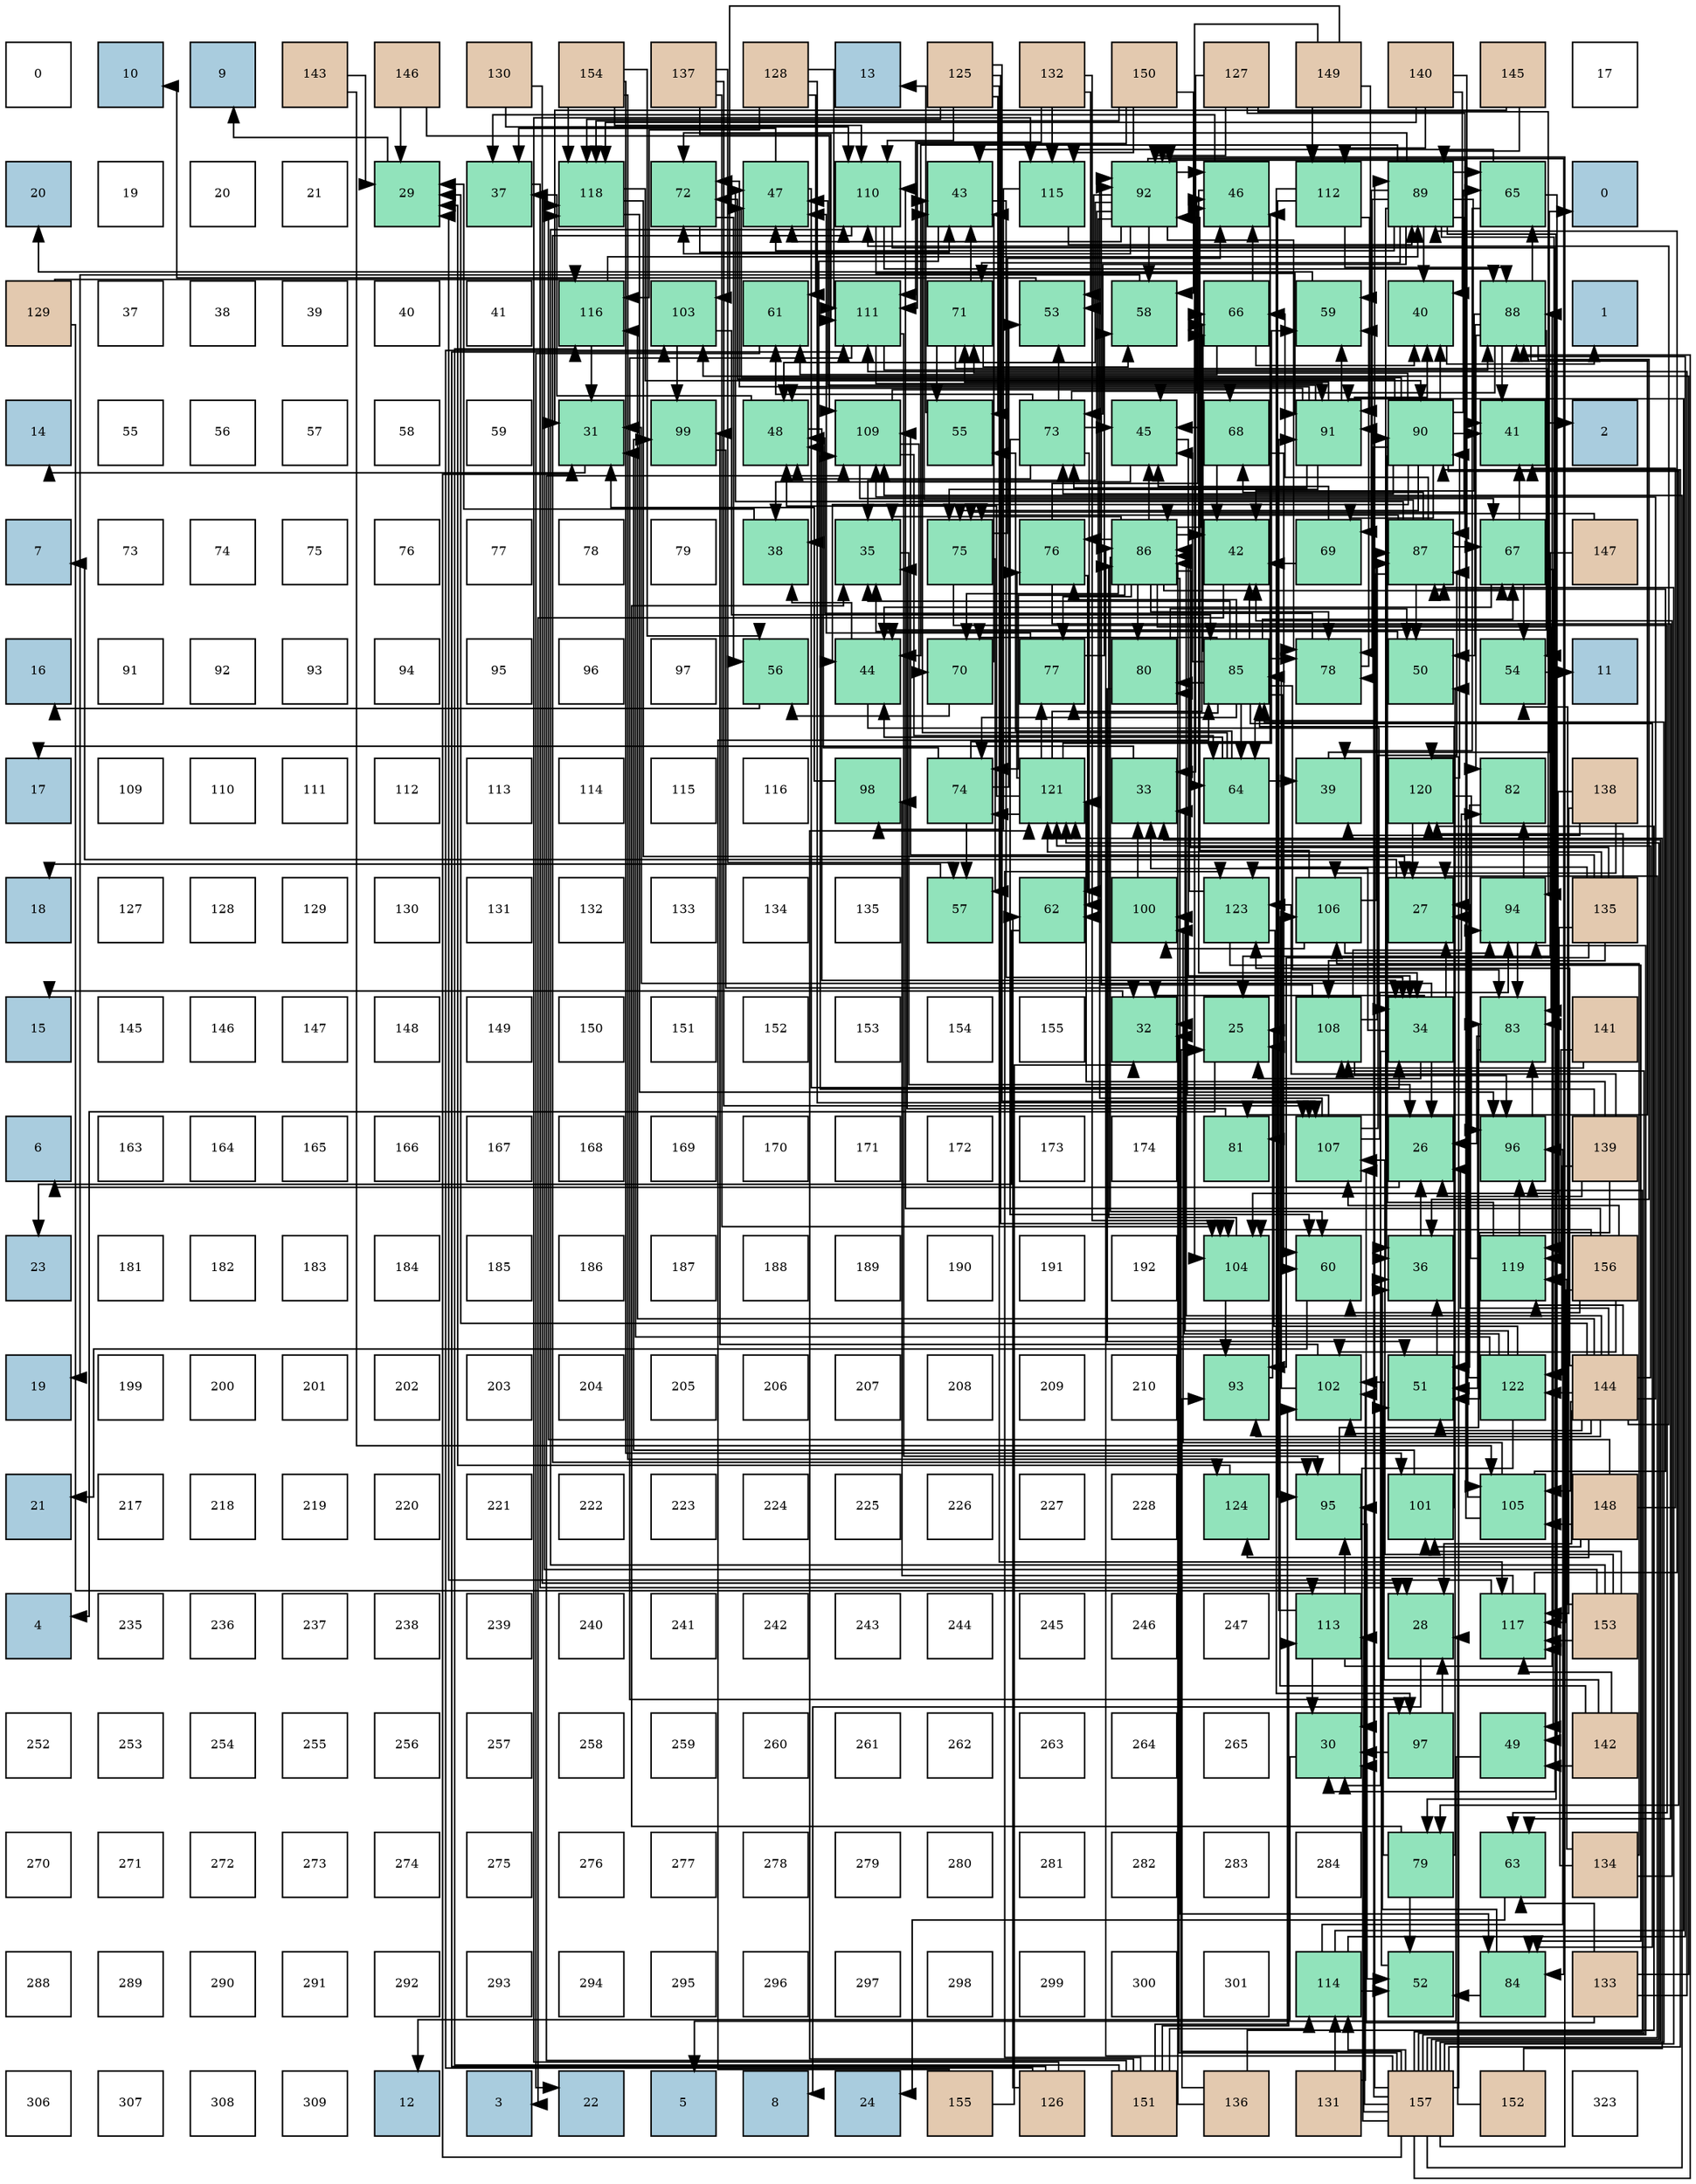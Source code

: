 digraph layout{
 rankdir=TB;
 splines=ortho;
 node [style=filled shape=square fixedsize=true width=0.6];
0[label="0", fontsize=8, fillcolor="#ffffff"];
1[label="10", fontsize=8, fillcolor="#a9ccde"];
2[label="9", fontsize=8, fillcolor="#a9ccde"];
3[label="143", fontsize=8, fillcolor="#e3c9af"];
4[label="146", fontsize=8, fillcolor="#e3c9af"];
5[label="130", fontsize=8, fillcolor="#e3c9af"];
6[label="154", fontsize=8, fillcolor="#e3c9af"];
7[label="137", fontsize=8, fillcolor="#e3c9af"];
8[label="128", fontsize=8, fillcolor="#e3c9af"];
9[label="13", fontsize=8, fillcolor="#a9ccde"];
10[label="125", fontsize=8, fillcolor="#e3c9af"];
11[label="132", fontsize=8, fillcolor="#e3c9af"];
12[label="150", fontsize=8, fillcolor="#e3c9af"];
13[label="127", fontsize=8, fillcolor="#e3c9af"];
14[label="149", fontsize=8, fillcolor="#e3c9af"];
15[label="140", fontsize=8, fillcolor="#e3c9af"];
16[label="145", fontsize=8, fillcolor="#e3c9af"];
17[label="17", fontsize=8, fillcolor="#ffffff"];
18[label="20", fontsize=8, fillcolor="#a9ccde"];
19[label="19", fontsize=8, fillcolor="#ffffff"];
20[label="20", fontsize=8, fillcolor="#ffffff"];
21[label="21", fontsize=8, fillcolor="#ffffff"];
22[label="29", fontsize=8, fillcolor="#91e3bb"];
23[label="37", fontsize=8, fillcolor="#91e3bb"];
24[label="118", fontsize=8, fillcolor="#91e3bb"];
25[label="72", fontsize=8, fillcolor="#91e3bb"];
26[label="47", fontsize=8, fillcolor="#91e3bb"];
27[label="110", fontsize=8, fillcolor="#91e3bb"];
28[label="43", fontsize=8, fillcolor="#91e3bb"];
29[label="115", fontsize=8, fillcolor="#91e3bb"];
30[label="92", fontsize=8, fillcolor="#91e3bb"];
31[label="46", fontsize=8, fillcolor="#91e3bb"];
32[label="112", fontsize=8, fillcolor="#91e3bb"];
33[label="89", fontsize=8, fillcolor="#91e3bb"];
34[label="65", fontsize=8, fillcolor="#91e3bb"];
35[label="0", fontsize=8, fillcolor="#a9ccde"];
36[label="129", fontsize=8, fillcolor="#e3c9af"];
37[label="37", fontsize=8, fillcolor="#ffffff"];
38[label="38", fontsize=8, fillcolor="#ffffff"];
39[label="39", fontsize=8, fillcolor="#ffffff"];
40[label="40", fontsize=8, fillcolor="#ffffff"];
41[label="41", fontsize=8, fillcolor="#ffffff"];
42[label="116", fontsize=8, fillcolor="#91e3bb"];
43[label="103", fontsize=8, fillcolor="#91e3bb"];
44[label="61", fontsize=8, fillcolor="#91e3bb"];
45[label="111", fontsize=8, fillcolor="#91e3bb"];
46[label="71", fontsize=8, fillcolor="#91e3bb"];
47[label="53", fontsize=8, fillcolor="#91e3bb"];
48[label="58", fontsize=8, fillcolor="#91e3bb"];
49[label="66", fontsize=8, fillcolor="#91e3bb"];
50[label="59", fontsize=8, fillcolor="#91e3bb"];
51[label="40", fontsize=8, fillcolor="#91e3bb"];
52[label="88", fontsize=8, fillcolor="#91e3bb"];
53[label="1", fontsize=8, fillcolor="#a9ccde"];
54[label="14", fontsize=8, fillcolor="#a9ccde"];
55[label="55", fontsize=8, fillcolor="#ffffff"];
56[label="56", fontsize=8, fillcolor="#ffffff"];
57[label="57", fontsize=8, fillcolor="#ffffff"];
58[label="58", fontsize=8, fillcolor="#ffffff"];
59[label="59", fontsize=8, fillcolor="#ffffff"];
60[label="31", fontsize=8, fillcolor="#91e3bb"];
61[label="99", fontsize=8, fillcolor="#91e3bb"];
62[label="48", fontsize=8, fillcolor="#91e3bb"];
63[label="109", fontsize=8, fillcolor="#91e3bb"];
64[label="55", fontsize=8, fillcolor="#91e3bb"];
65[label="73", fontsize=8, fillcolor="#91e3bb"];
66[label="45", fontsize=8, fillcolor="#91e3bb"];
67[label="68", fontsize=8, fillcolor="#91e3bb"];
68[label="91", fontsize=8, fillcolor="#91e3bb"];
69[label="90", fontsize=8, fillcolor="#91e3bb"];
70[label="41", fontsize=8, fillcolor="#91e3bb"];
71[label="2", fontsize=8, fillcolor="#a9ccde"];
72[label="7", fontsize=8, fillcolor="#a9ccde"];
73[label="73", fontsize=8, fillcolor="#ffffff"];
74[label="74", fontsize=8, fillcolor="#ffffff"];
75[label="75", fontsize=8, fillcolor="#ffffff"];
76[label="76", fontsize=8, fillcolor="#ffffff"];
77[label="77", fontsize=8, fillcolor="#ffffff"];
78[label="78", fontsize=8, fillcolor="#ffffff"];
79[label="79", fontsize=8, fillcolor="#ffffff"];
80[label="38", fontsize=8, fillcolor="#91e3bb"];
81[label="35", fontsize=8, fillcolor="#91e3bb"];
82[label="75", fontsize=8, fillcolor="#91e3bb"];
83[label="76", fontsize=8, fillcolor="#91e3bb"];
84[label="86", fontsize=8, fillcolor="#91e3bb"];
85[label="42", fontsize=8, fillcolor="#91e3bb"];
86[label="69", fontsize=8, fillcolor="#91e3bb"];
87[label="87", fontsize=8, fillcolor="#91e3bb"];
88[label="67", fontsize=8, fillcolor="#91e3bb"];
89[label="147", fontsize=8, fillcolor="#e3c9af"];
90[label="16", fontsize=8, fillcolor="#a9ccde"];
91[label="91", fontsize=8, fillcolor="#ffffff"];
92[label="92", fontsize=8, fillcolor="#ffffff"];
93[label="93", fontsize=8, fillcolor="#ffffff"];
94[label="94", fontsize=8, fillcolor="#ffffff"];
95[label="95", fontsize=8, fillcolor="#ffffff"];
96[label="96", fontsize=8, fillcolor="#ffffff"];
97[label="97", fontsize=8, fillcolor="#ffffff"];
98[label="56", fontsize=8, fillcolor="#91e3bb"];
99[label="44", fontsize=8, fillcolor="#91e3bb"];
100[label="70", fontsize=8, fillcolor="#91e3bb"];
101[label="77", fontsize=8, fillcolor="#91e3bb"];
102[label="80", fontsize=8, fillcolor="#91e3bb"];
103[label="85", fontsize=8, fillcolor="#91e3bb"];
104[label="78", fontsize=8, fillcolor="#91e3bb"];
105[label="50", fontsize=8, fillcolor="#91e3bb"];
106[label="54", fontsize=8, fillcolor="#91e3bb"];
107[label="11", fontsize=8, fillcolor="#a9ccde"];
108[label="17", fontsize=8, fillcolor="#a9ccde"];
109[label="109", fontsize=8, fillcolor="#ffffff"];
110[label="110", fontsize=8, fillcolor="#ffffff"];
111[label="111", fontsize=8, fillcolor="#ffffff"];
112[label="112", fontsize=8, fillcolor="#ffffff"];
113[label="113", fontsize=8, fillcolor="#ffffff"];
114[label="114", fontsize=8, fillcolor="#ffffff"];
115[label="115", fontsize=8, fillcolor="#ffffff"];
116[label="116", fontsize=8, fillcolor="#ffffff"];
117[label="98", fontsize=8, fillcolor="#91e3bb"];
118[label="74", fontsize=8, fillcolor="#91e3bb"];
119[label="121", fontsize=8, fillcolor="#91e3bb"];
120[label="33", fontsize=8, fillcolor="#91e3bb"];
121[label="64", fontsize=8, fillcolor="#91e3bb"];
122[label="39", fontsize=8, fillcolor="#91e3bb"];
123[label="120", fontsize=8, fillcolor="#91e3bb"];
124[label="82", fontsize=8, fillcolor="#91e3bb"];
125[label="138", fontsize=8, fillcolor="#e3c9af"];
126[label="18", fontsize=8, fillcolor="#a9ccde"];
127[label="127", fontsize=8, fillcolor="#ffffff"];
128[label="128", fontsize=8, fillcolor="#ffffff"];
129[label="129", fontsize=8, fillcolor="#ffffff"];
130[label="130", fontsize=8, fillcolor="#ffffff"];
131[label="131", fontsize=8, fillcolor="#ffffff"];
132[label="132", fontsize=8, fillcolor="#ffffff"];
133[label="133", fontsize=8, fillcolor="#ffffff"];
134[label="134", fontsize=8, fillcolor="#ffffff"];
135[label="135", fontsize=8, fillcolor="#ffffff"];
136[label="57", fontsize=8, fillcolor="#91e3bb"];
137[label="62", fontsize=8, fillcolor="#91e3bb"];
138[label="100", fontsize=8, fillcolor="#91e3bb"];
139[label="123", fontsize=8, fillcolor="#91e3bb"];
140[label="106", fontsize=8, fillcolor="#91e3bb"];
141[label="27", fontsize=8, fillcolor="#91e3bb"];
142[label="94", fontsize=8, fillcolor="#91e3bb"];
143[label="135", fontsize=8, fillcolor="#e3c9af"];
144[label="15", fontsize=8, fillcolor="#a9ccde"];
145[label="145", fontsize=8, fillcolor="#ffffff"];
146[label="146", fontsize=8, fillcolor="#ffffff"];
147[label="147", fontsize=8, fillcolor="#ffffff"];
148[label="148", fontsize=8, fillcolor="#ffffff"];
149[label="149", fontsize=8, fillcolor="#ffffff"];
150[label="150", fontsize=8, fillcolor="#ffffff"];
151[label="151", fontsize=8, fillcolor="#ffffff"];
152[label="152", fontsize=8, fillcolor="#ffffff"];
153[label="153", fontsize=8, fillcolor="#ffffff"];
154[label="154", fontsize=8, fillcolor="#ffffff"];
155[label="155", fontsize=8, fillcolor="#ffffff"];
156[label="32", fontsize=8, fillcolor="#91e3bb"];
157[label="25", fontsize=8, fillcolor="#91e3bb"];
158[label="108", fontsize=8, fillcolor="#91e3bb"];
159[label="34", fontsize=8, fillcolor="#91e3bb"];
160[label="83", fontsize=8, fillcolor="#91e3bb"];
161[label="141", fontsize=8, fillcolor="#e3c9af"];
162[label="6", fontsize=8, fillcolor="#a9ccde"];
163[label="163", fontsize=8, fillcolor="#ffffff"];
164[label="164", fontsize=8, fillcolor="#ffffff"];
165[label="165", fontsize=8, fillcolor="#ffffff"];
166[label="166", fontsize=8, fillcolor="#ffffff"];
167[label="167", fontsize=8, fillcolor="#ffffff"];
168[label="168", fontsize=8, fillcolor="#ffffff"];
169[label="169", fontsize=8, fillcolor="#ffffff"];
170[label="170", fontsize=8, fillcolor="#ffffff"];
171[label="171", fontsize=8, fillcolor="#ffffff"];
172[label="172", fontsize=8, fillcolor="#ffffff"];
173[label="173", fontsize=8, fillcolor="#ffffff"];
174[label="174", fontsize=8, fillcolor="#ffffff"];
175[label="81", fontsize=8, fillcolor="#91e3bb"];
176[label="107", fontsize=8, fillcolor="#91e3bb"];
177[label="26", fontsize=8, fillcolor="#91e3bb"];
178[label="96", fontsize=8, fillcolor="#91e3bb"];
179[label="139", fontsize=8, fillcolor="#e3c9af"];
180[label="23", fontsize=8, fillcolor="#a9ccde"];
181[label="181", fontsize=8, fillcolor="#ffffff"];
182[label="182", fontsize=8, fillcolor="#ffffff"];
183[label="183", fontsize=8, fillcolor="#ffffff"];
184[label="184", fontsize=8, fillcolor="#ffffff"];
185[label="185", fontsize=8, fillcolor="#ffffff"];
186[label="186", fontsize=8, fillcolor="#ffffff"];
187[label="187", fontsize=8, fillcolor="#ffffff"];
188[label="188", fontsize=8, fillcolor="#ffffff"];
189[label="189", fontsize=8, fillcolor="#ffffff"];
190[label="190", fontsize=8, fillcolor="#ffffff"];
191[label="191", fontsize=8, fillcolor="#ffffff"];
192[label="192", fontsize=8, fillcolor="#ffffff"];
193[label="104", fontsize=8, fillcolor="#91e3bb"];
194[label="60", fontsize=8, fillcolor="#91e3bb"];
195[label="36", fontsize=8, fillcolor="#91e3bb"];
196[label="119", fontsize=8, fillcolor="#91e3bb"];
197[label="156", fontsize=8, fillcolor="#e3c9af"];
198[label="19", fontsize=8, fillcolor="#a9ccde"];
199[label="199", fontsize=8, fillcolor="#ffffff"];
200[label="200", fontsize=8, fillcolor="#ffffff"];
201[label="201", fontsize=8, fillcolor="#ffffff"];
202[label="202", fontsize=8, fillcolor="#ffffff"];
203[label="203", fontsize=8, fillcolor="#ffffff"];
204[label="204", fontsize=8, fillcolor="#ffffff"];
205[label="205", fontsize=8, fillcolor="#ffffff"];
206[label="206", fontsize=8, fillcolor="#ffffff"];
207[label="207", fontsize=8, fillcolor="#ffffff"];
208[label="208", fontsize=8, fillcolor="#ffffff"];
209[label="209", fontsize=8, fillcolor="#ffffff"];
210[label="210", fontsize=8, fillcolor="#ffffff"];
211[label="93", fontsize=8, fillcolor="#91e3bb"];
212[label="102", fontsize=8, fillcolor="#91e3bb"];
213[label="51", fontsize=8, fillcolor="#91e3bb"];
214[label="122", fontsize=8, fillcolor="#91e3bb"];
215[label="144", fontsize=8, fillcolor="#e3c9af"];
216[label="21", fontsize=8, fillcolor="#a9ccde"];
217[label="217", fontsize=8, fillcolor="#ffffff"];
218[label="218", fontsize=8, fillcolor="#ffffff"];
219[label="219", fontsize=8, fillcolor="#ffffff"];
220[label="220", fontsize=8, fillcolor="#ffffff"];
221[label="221", fontsize=8, fillcolor="#ffffff"];
222[label="222", fontsize=8, fillcolor="#ffffff"];
223[label="223", fontsize=8, fillcolor="#ffffff"];
224[label="224", fontsize=8, fillcolor="#ffffff"];
225[label="225", fontsize=8, fillcolor="#ffffff"];
226[label="226", fontsize=8, fillcolor="#ffffff"];
227[label="227", fontsize=8, fillcolor="#ffffff"];
228[label="228", fontsize=8, fillcolor="#ffffff"];
229[label="124", fontsize=8, fillcolor="#91e3bb"];
230[label="95", fontsize=8, fillcolor="#91e3bb"];
231[label="101", fontsize=8, fillcolor="#91e3bb"];
232[label="105", fontsize=8, fillcolor="#91e3bb"];
233[label="148", fontsize=8, fillcolor="#e3c9af"];
234[label="4", fontsize=8, fillcolor="#a9ccde"];
235[label="235", fontsize=8, fillcolor="#ffffff"];
236[label="236", fontsize=8, fillcolor="#ffffff"];
237[label="237", fontsize=8, fillcolor="#ffffff"];
238[label="238", fontsize=8, fillcolor="#ffffff"];
239[label="239", fontsize=8, fillcolor="#ffffff"];
240[label="240", fontsize=8, fillcolor="#ffffff"];
241[label="241", fontsize=8, fillcolor="#ffffff"];
242[label="242", fontsize=8, fillcolor="#ffffff"];
243[label="243", fontsize=8, fillcolor="#ffffff"];
244[label="244", fontsize=8, fillcolor="#ffffff"];
245[label="245", fontsize=8, fillcolor="#ffffff"];
246[label="246", fontsize=8, fillcolor="#ffffff"];
247[label="247", fontsize=8, fillcolor="#ffffff"];
248[label="113", fontsize=8, fillcolor="#91e3bb"];
249[label="28", fontsize=8, fillcolor="#91e3bb"];
250[label="117", fontsize=8, fillcolor="#91e3bb"];
251[label="153", fontsize=8, fillcolor="#e3c9af"];
252[label="252", fontsize=8, fillcolor="#ffffff"];
253[label="253", fontsize=8, fillcolor="#ffffff"];
254[label="254", fontsize=8, fillcolor="#ffffff"];
255[label="255", fontsize=8, fillcolor="#ffffff"];
256[label="256", fontsize=8, fillcolor="#ffffff"];
257[label="257", fontsize=8, fillcolor="#ffffff"];
258[label="258", fontsize=8, fillcolor="#ffffff"];
259[label="259", fontsize=8, fillcolor="#ffffff"];
260[label="260", fontsize=8, fillcolor="#ffffff"];
261[label="261", fontsize=8, fillcolor="#ffffff"];
262[label="262", fontsize=8, fillcolor="#ffffff"];
263[label="263", fontsize=8, fillcolor="#ffffff"];
264[label="264", fontsize=8, fillcolor="#ffffff"];
265[label="265", fontsize=8, fillcolor="#ffffff"];
266[label="30", fontsize=8, fillcolor="#91e3bb"];
267[label="97", fontsize=8, fillcolor="#91e3bb"];
268[label="49", fontsize=8, fillcolor="#91e3bb"];
269[label="142", fontsize=8, fillcolor="#e3c9af"];
270[label="270", fontsize=8, fillcolor="#ffffff"];
271[label="271", fontsize=8, fillcolor="#ffffff"];
272[label="272", fontsize=8, fillcolor="#ffffff"];
273[label="273", fontsize=8, fillcolor="#ffffff"];
274[label="274", fontsize=8, fillcolor="#ffffff"];
275[label="275", fontsize=8, fillcolor="#ffffff"];
276[label="276", fontsize=8, fillcolor="#ffffff"];
277[label="277", fontsize=8, fillcolor="#ffffff"];
278[label="278", fontsize=8, fillcolor="#ffffff"];
279[label="279", fontsize=8, fillcolor="#ffffff"];
280[label="280", fontsize=8, fillcolor="#ffffff"];
281[label="281", fontsize=8, fillcolor="#ffffff"];
282[label="282", fontsize=8, fillcolor="#ffffff"];
283[label="283", fontsize=8, fillcolor="#ffffff"];
284[label="284", fontsize=8, fillcolor="#ffffff"];
285[label="79", fontsize=8, fillcolor="#91e3bb"];
286[label="63", fontsize=8, fillcolor="#91e3bb"];
287[label="134", fontsize=8, fillcolor="#e3c9af"];
288[label="288", fontsize=8, fillcolor="#ffffff"];
289[label="289", fontsize=8, fillcolor="#ffffff"];
290[label="290", fontsize=8, fillcolor="#ffffff"];
291[label="291", fontsize=8, fillcolor="#ffffff"];
292[label="292", fontsize=8, fillcolor="#ffffff"];
293[label="293", fontsize=8, fillcolor="#ffffff"];
294[label="294", fontsize=8, fillcolor="#ffffff"];
295[label="295", fontsize=8, fillcolor="#ffffff"];
296[label="296", fontsize=8, fillcolor="#ffffff"];
297[label="297", fontsize=8, fillcolor="#ffffff"];
298[label="298", fontsize=8, fillcolor="#ffffff"];
299[label="299", fontsize=8, fillcolor="#ffffff"];
300[label="300", fontsize=8, fillcolor="#ffffff"];
301[label="301", fontsize=8, fillcolor="#ffffff"];
302[label="114", fontsize=8, fillcolor="#91e3bb"];
303[label="52", fontsize=8, fillcolor="#91e3bb"];
304[label="84", fontsize=8, fillcolor="#91e3bb"];
305[label="133", fontsize=8, fillcolor="#e3c9af"];
306[label="306", fontsize=8, fillcolor="#ffffff"];
307[label="307", fontsize=8, fillcolor="#ffffff"];
308[label="308", fontsize=8, fillcolor="#ffffff"];
309[label="309", fontsize=8, fillcolor="#ffffff"];
310[label="12", fontsize=8, fillcolor="#a9ccde"];
311[label="3", fontsize=8, fillcolor="#a9ccde"];
312[label="22", fontsize=8, fillcolor="#a9ccde"];
313[label="5", fontsize=8, fillcolor="#a9ccde"];
314[label="8", fontsize=8, fillcolor="#a9ccde"];
315[label="24", fontsize=8, fillcolor="#a9ccde"];
316[label="155", fontsize=8, fillcolor="#e3c9af"];
317[label="126", fontsize=8, fillcolor="#e3c9af"];
318[label="151", fontsize=8, fillcolor="#e3c9af"];
319[label="136", fontsize=8, fillcolor="#e3c9af"];
320[label="131", fontsize=8, fillcolor="#e3c9af"];
321[label="157", fontsize=8, fillcolor="#e3c9af"];
322[label="152", fontsize=8, fillcolor="#e3c9af"];
323[label="323", fontsize=8, fillcolor="#ffffff"];
edge [constraint=false, style=vis];157 -> 234;
177 -> 162;
141 -> 72;
249 -> 314;
22 -> 2;
266 -> 310;
60 -> 54;
156 -> 144;
120 -> 108;
159 -> 157;
159 -> 177;
159 -> 141;
159 -> 266;
159 -> 60;
159 -> 156;
159 -> 120;
81 -> 177;
195 -> 177;
23 -> 249;
80 -> 22;
122 -> 35;
51 -> 53;
70 -> 71;
85 -> 311;
28 -> 159;
28 -> 80;
99 -> 159;
99 -> 80;
66 -> 159;
66 -> 80;
31 -> 159;
31 -> 23;
26 -> 159;
26 -> 23;
62 -> 159;
62 -> 23;
268 -> 313;
105 -> 81;
213 -> 195;
303 -> 195;
47 -> 1;
106 -> 107;
64 -> 9;
98 -> 90;
136 -> 126;
48 -> 198;
50 -> 18;
194 -> 216;
44 -> 312;
137 -> 180;
286 -> 315;
121 -> 122;
121 -> 28;
121 -> 99;
121 -> 64;
34 -> 122;
34 -> 28;
34 -> 268;
49 -> 51;
49 -> 31;
49 -> 44;
88 -> 70;
88 -> 99;
88 -> 268;
88 -> 106;
67 -> 85;
67 -> 66;
67 -> 194;
86 -> 85;
86 -> 66;
100 -> 28;
100 -> 98;
46 -> 28;
46 -> 106;
46 -> 64;
46 -> 48;
25 -> 28;
25 -> 98;
65 -> 66;
65 -> 31;
65 -> 62;
65 -> 47;
65 -> 194;
65 -> 44;
65 -> 137;
118 -> 31;
118 -> 62;
118 -> 47;
118 -> 136;
82 -> 31;
82 -> 136;
82 -> 286;
83 -> 31;
83 -> 137;
83 -> 286;
101 -> 26;
101 -> 48;
104 -> 62;
104 -> 50;
285 -> 81;
285 -> 105;
285 -> 213;
285 -> 303;
102 -> 105;
102 -> 213;
175 -> 81;
124 -> 213;
160 -> 177;
160 -> 213;
304 -> 195;
304 -> 303;
103 -> 81;
103 -> 85;
103 -> 66;
103 -> 194;
103 -> 121;
103 -> 49;
103 -> 88;
103 -> 100;
103 -> 118;
103 -> 83;
103 -> 101;
103 -> 104;
103 -> 102;
103 -> 160;
103 -> 304;
84 -> 81;
84 -> 85;
84 -> 66;
84 -> 194;
84 -> 121;
84 -> 49;
84 -> 88;
84 -> 100;
84 -> 118;
84 -> 83;
84 -> 101;
84 -> 104;
84 -> 102;
84 -> 160;
84 -> 304;
87 -> 28;
87 -> 26;
87 -> 105;
87 -> 121;
87 -> 49;
87 -> 88;
87 -> 67;
87 -> 82;
52 -> 195;
52 -> 70;
52 -> 85;
52 -> 99;
52 -> 66;
52 -> 105;
52 -> 34;
52 -> 175;
52 -> 124;
33 -> 195;
33 -> 51;
33 -> 70;
33 -> 99;
33 -> 26;
33 -> 34;
33 -> 86;
33 -> 46;
33 -> 25;
33 -> 65;
33 -> 82;
33 -> 104;
33 -> 285;
33 -> 160;
69 -> 195;
69 -> 51;
69 -> 70;
69 -> 99;
69 -> 26;
69 -> 34;
69 -> 86;
69 -> 46;
69 -> 25;
69 -> 65;
69 -> 82;
69 -> 104;
69 -> 285;
68 -> 51;
68 -> 26;
68 -> 62;
68 -> 50;
68 -> 46;
68 -> 25;
68 -> 65;
68 -> 82;
30 -> 81;
30 -> 31;
30 -> 26;
30 -> 62;
30 -> 47;
30 -> 48;
30 -> 137;
30 -> 25;
30 -> 104;
30 -> 304;
211 -> 157;
142 -> 124;
142 -> 160;
230 -> 303;
230 -> 160;
178 -> 160;
267 -> 249;
267 -> 266;
117 -> 60;
61 -> 156;
138 -> 120;
231 -> 103;
231 -> 61;
212 -> 103;
212 -> 61;
43 -> 103;
43 -> 61;
193 -> 84;
193 -> 211;
232 -> 87;
232 -> 30;
232 -> 142;
232 -> 138;
140 -> 87;
140 -> 30;
140 -> 142;
140 -> 138;
176 -> 87;
176 -> 30;
176 -> 142;
176 -> 138;
158 -> 124;
158 -> 87;
158 -> 30;
158 -> 178;
63 -> 121;
63 -> 88;
63 -> 67;
63 -> 100;
27 -> 266;
27 -> 52;
27 -> 68;
27 -> 230;
45 -> 52;
45 -> 68;
45 -> 230;
45 -> 267;
32 -> 52;
32 -> 68;
32 -> 230;
32 -> 267;
248 -> 266;
248 -> 52;
248 -> 68;
248 -> 230;
302 -> 303;
302 -> 52;
302 -> 68;
302 -> 178;
29 -> 33;
29 -> 117;
42 -> 60;
42 -> 33;
250 -> 22;
250 -> 33;
250 -> 117;
24 -> 141;
24 -> 69;
24 -> 178;
196 -> 141;
196 -> 69;
196 -> 178;
123 -> 141;
123 -> 69;
123 -> 178;
119 -> 62;
119 -> 50;
119 -> 49;
119 -> 118;
119 -> 83;
119 -> 101;
214 -> 157;
214 -> 141;
214 -> 266;
214 -> 60;
214 -> 156;
214 -> 120;
139 -> 102;
139 -> 175;
139 -> 304;
229 -> 22;
10 -> 64;
10 -> 193;
10 -> 176;
10 -> 27;
10 -> 250;
10 -> 24;
317 -> 137;
317 -> 43;
317 -> 45;
317 -> 29;
13 -> 120;
13 -> 87;
13 -> 30;
13 -> 142;
8 -> 44;
8 -> 176;
8 -> 45;
8 -> 42;
36 -> 248;
36 -> 42;
5 -> 249;
5 -> 27;
320 -> 212;
320 -> 302;
11 -> 47;
11 -> 193;
11 -> 45;
11 -> 29;
305 -> 286;
305 -> 43;
305 -> 176;
305 -> 45;
287 -> 85;
287 -> 140;
287 -> 250;
287 -> 196;
143 -> 84;
143 -> 211;
143 -> 158;
143 -> 63;
143 -> 196;
143 -> 123;
143 -> 119;
143 -> 139;
319 -> 84;
319 -> 211;
319 -> 123;
7 -> 136;
7 -> 193;
7 -> 176;
7 -> 45;
125 -> 122;
125 -> 193;
125 -> 140;
125 -> 250;
179 -> 177;
179 -> 213;
179 -> 63;
179 -> 119;
179 -> 214;
179 -> 139;
15 -> 51;
15 -> 232;
15 -> 32;
15 -> 24;
161 -> 158;
161 -> 196;
269 -> 268;
269 -> 212;
269 -> 140;
269 -> 250;
3 -> 22;
3 -> 232;
215 -> 177;
215 -> 249;
215 -> 22;
215 -> 213;
215 -> 84;
215 -> 211;
215 -> 212;
215 -> 232;
215 -> 63;
215 -> 27;
215 -> 42;
215 -> 196;
215 -> 119;
215 -> 214;
215 -> 139;
16 -> 60;
16 -> 33;
4 -> 22;
4 -> 63;
89 -> 157;
89 -> 84;
233 -> 70;
233 -> 231;
233 -> 232;
233 -> 24;
233 -> 229;
14 -> 50;
14 -> 43;
14 -> 193;
14 -> 32;
12 -> 48;
12 -> 45;
12 -> 29;
12 -> 24;
318 -> 212;
318 -> 63;
318 -> 248;
318 -> 302;
318 -> 42;
318 -> 119;
318 -> 139;
322 -> 249;
322 -> 119;
251 -> 106;
251 -> 231;
251 -> 176;
251 -> 27;
251 -> 250;
251 -> 24;
6 -> 98;
6 -> 231;
6 -> 27;
6 -> 24;
6 -> 229;
316 -> 156;
316 -> 103;
197 -> 194;
197 -> 212;
197 -> 193;
197 -> 176;
197 -> 27;
197 -> 250;
321 -> 157;
321 -> 141;
321 -> 266;
321 -> 60;
321 -> 156;
321 -> 120;
321 -> 103;
321 -> 84;
321 -> 87;
321 -> 52;
321 -> 33;
321 -> 69;
321 -> 68;
321 -> 30;
321 -> 142;
321 -> 230;
321 -> 178;
321 -> 158;
321 -> 63;
321 -> 248;
321 -> 302;
321 -> 123;
321 -> 119;
edge [constraint=true, style=invis];
0 -> 18 -> 36 -> 54 -> 72 -> 90 -> 108 -> 126 -> 144 -> 162 -> 180 -> 198 -> 216 -> 234 -> 252 -> 270 -> 288 -> 306;
1 -> 19 -> 37 -> 55 -> 73 -> 91 -> 109 -> 127 -> 145 -> 163 -> 181 -> 199 -> 217 -> 235 -> 253 -> 271 -> 289 -> 307;
2 -> 20 -> 38 -> 56 -> 74 -> 92 -> 110 -> 128 -> 146 -> 164 -> 182 -> 200 -> 218 -> 236 -> 254 -> 272 -> 290 -> 308;
3 -> 21 -> 39 -> 57 -> 75 -> 93 -> 111 -> 129 -> 147 -> 165 -> 183 -> 201 -> 219 -> 237 -> 255 -> 273 -> 291 -> 309;
4 -> 22 -> 40 -> 58 -> 76 -> 94 -> 112 -> 130 -> 148 -> 166 -> 184 -> 202 -> 220 -> 238 -> 256 -> 274 -> 292 -> 310;
5 -> 23 -> 41 -> 59 -> 77 -> 95 -> 113 -> 131 -> 149 -> 167 -> 185 -> 203 -> 221 -> 239 -> 257 -> 275 -> 293 -> 311;
6 -> 24 -> 42 -> 60 -> 78 -> 96 -> 114 -> 132 -> 150 -> 168 -> 186 -> 204 -> 222 -> 240 -> 258 -> 276 -> 294 -> 312;
7 -> 25 -> 43 -> 61 -> 79 -> 97 -> 115 -> 133 -> 151 -> 169 -> 187 -> 205 -> 223 -> 241 -> 259 -> 277 -> 295 -> 313;
8 -> 26 -> 44 -> 62 -> 80 -> 98 -> 116 -> 134 -> 152 -> 170 -> 188 -> 206 -> 224 -> 242 -> 260 -> 278 -> 296 -> 314;
9 -> 27 -> 45 -> 63 -> 81 -> 99 -> 117 -> 135 -> 153 -> 171 -> 189 -> 207 -> 225 -> 243 -> 261 -> 279 -> 297 -> 315;
10 -> 28 -> 46 -> 64 -> 82 -> 100 -> 118 -> 136 -> 154 -> 172 -> 190 -> 208 -> 226 -> 244 -> 262 -> 280 -> 298 -> 316;
11 -> 29 -> 47 -> 65 -> 83 -> 101 -> 119 -> 137 -> 155 -> 173 -> 191 -> 209 -> 227 -> 245 -> 263 -> 281 -> 299 -> 317;
12 -> 30 -> 48 -> 66 -> 84 -> 102 -> 120 -> 138 -> 156 -> 174 -> 192 -> 210 -> 228 -> 246 -> 264 -> 282 -> 300 -> 318;
13 -> 31 -> 49 -> 67 -> 85 -> 103 -> 121 -> 139 -> 157 -> 175 -> 193 -> 211 -> 229 -> 247 -> 265 -> 283 -> 301 -> 319;
14 -> 32 -> 50 -> 68 -> 86 -> 104 -> 122 -> 140 -> 158 -> 176 -> 194 -> 212 -> 230 -> 248 -> 266 -> 284 -> 302 -> 320;
15 -> 33 -> 51 -> 69 -> 87 -> 105 -> 123 -> 141 -> 159 -> 177 -> 195 -> 213 -> 231 -> 249 -> 267 -> 285 -> 303 -> 321;
16 -> 34 -> 52 -> 70 -> 88 -> 106 -> 124 -> 142 -> 160 -> 178 -> 196 -> 214 -> 232 -> 250 -> 268 -> 286 -> 304 -> 322;
17 -> 35 -> 53 -> 71 -> 89 -> 107 -> 125 -> 143 -> 161 -> 179 -> 197 -> 215 -> 233 -> 251 -> 269 -> 287 -> 305 -> 323;
rank = same {0 -> 1 -> 2 -> 3 -> 4 -> 5 -> 6 -> 7 -> 8 -> 9 -> 10 -> 11 -> 12 -> 13 -> 14 -> 15 -> 16 -> 17};
rank = same {18 -> 19 -> 20 -> 21 -> 22 -> 23 -> 24 -> 25 -> 26 -> 27 -> 28 -> 29 -> 30 -> 31 -> 32 -> 33 -> 34 -> 35};
rank = same {36 -> 37 -> 38 -> 39 -> 40 -> 41 -> 42 -> 43 -> 44 -> 45 -> 46 -> 47 -> 48 -> 49 -> 50 -> 51 -> 52 -> 53};
rank = same {54 -> 55 -> 56 -> 57 -> 58 -> 59 -> 60 -> 61 -> 62 -> 63 -> 64 -> 65 -> 66 -> 67 -> 68 -> 69 -> 70 -> 71};
rank = same {72 -> 73 -> 74 -> 75 -> 76 -> 77 -> 78 -> 79 -> 80 -> 81 -> 82 -> 83 -> 84 -> 85 -> 86 -> 87 -> 88 -> 89};
rank = same {90 -> 91 -> 92 -> 93 -> 94 -> 95 -> 96 -> 97 -> 98 -> 99 -> 100 -> 101 -> 102 -> 103 -> 104 -> 105 -> 106 -> 107};
rank = same {108 -> 109 -> 110 -> 111 -> 112 -> 113 -> 114 -> 115 -> 116 -> 117 -> 118 -> 119 -> 120 -> 121 -> 122 -> 123 -> 124 -> 125};
rank = same {126 -> 127 -> 128 -> 129 -> 130 -> 131 -> 132 -> 133 -> 134 -> 135 -> 136 -> 137 -> 138 -> 139 -> 140 -> 141 -> 142 -> 143};
rank = same {144 -> 145 -> 146 -> 147 -> 148 -> 149 -> 150 -> 151 -> 152 -> 153 -> 154 -> 155 -> 156 -> 157 -> 158 -> 159 -> 160 -> 161};
rank = same {162 -> 163 -> 164 -> 165 -> 166 -> 167 -> 168 -> 169 -> 170 -> 171 -> 172 -> 173 -> 174 -> 175 -> 176 -> 177 -> 178 -> 179};
rank = same {180 -> 181 -> 182 -> 183 -> 184 -> 185 -> 186 -> 187 -> 188 -> 189 -> 190 -> 191 -> 192 -> 193 -> 194 -> 195 -> 196 -> 197};
rank = same {198 -> 199 -> 200 -> 201 -> 202 -> 203 -> 204 -> 205 -> 206 -> 207 -> 208 -> 209 -> 210 -> 211 -> 212 -> 213 -> 214 -> 215};
rank = same {216 -> 217 -> 218 -> 219 -> 220 -> 221 -> 222 -> 223 -> 224 -> 225 -> 226 -> 227 -> 228 -> 229 -> 230 -> 231 -> 232 -> 233};
rank = same {234 -> 235 -> 236 -> 237 -> 238 -> 239 -> 240 -> 241 -> 242 -> 243 -> 244 -> 245 -> 246 -> 247 -> 248 -> 249 -> 250 -> 251};
rank = same {252 -> 253 -> 254 -> 255 -> 256 -> 257 -> 258 -> 259 -> 260 -> 261 -> 262 -> 263 -> 264 -> 265 -> 266 -> 267 -> 268 -> 269};
rank = same {270 -> 271 -> 272 -> 273 -> 274 -> 275 -> 276 -> 277 -> 278 -> 279 -> 280 -> 281 -> 282 -> 283 -> 284 -> 285 -> 286 -> 287};
rank = same {288 -> 289 -> 290 -> 291 -> 292 -> 293 -> 294 -> 295 -> 296 -> 297 -> 298 -> 299 -> 300 -> 301 -> 302 -> 303 -> 304 -> 305};
rank = same {306 -> 307 -> 308 -> 309 -> 310 -> 311 -> 312 -> 313 -> 314 -> 315 -> 316 -> 317 -> 318 -> 319 -> 320 -> 321 -> 322 -> 323};
}